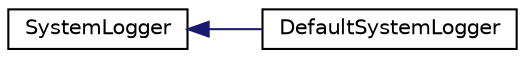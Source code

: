 digraph "Graphical Class Hierarchy"
{
  edge [fontname="Helvetica",fontsize="10",labelfontname="Helvetica",labelfontsize="10"];
  node [fontname="Helvetica",fontsize="10",shape=record];
  rankdir="LR";
  Node0 [label="SystemLogger",height=0.2,width=0.4,color="black", fillcolor="white", style="filled",URL="$classSystemLogger.html"];
  Node0 -> Node1 [dir="back",color="midnightblue",fontsize="10",style="solid",fontname="Helvetica"];
  Node1 [label="DefaultSystemLogger",height=0.2,width=0.4,color="black", fillcolor="white", style="filled",URL="$classDefaultSystemLogger.html"];
}
